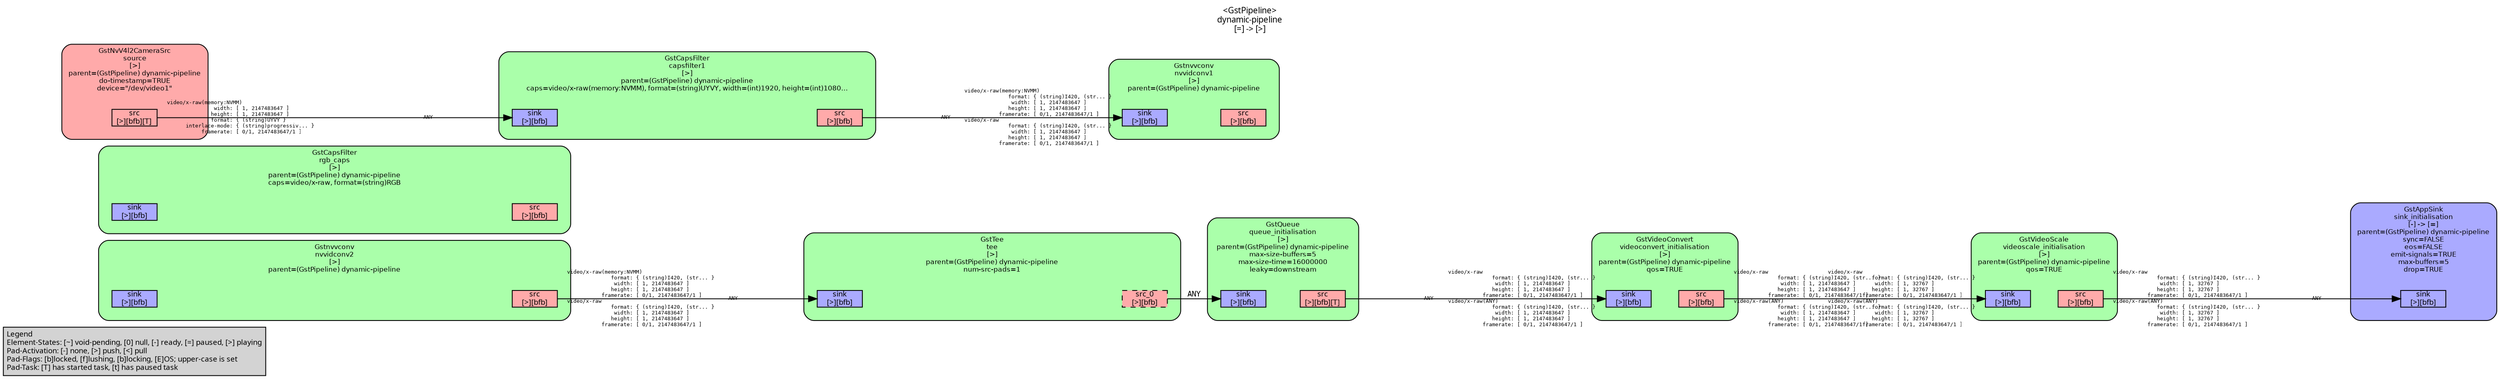 digraph pipeline {
  rankdir=LR;
  fontname="sans";
  fontsize="10";
  labelloc=t;
  nodesep=.1;
  ranksep=.2;
  label="<GstPipeline>\ndynamic-pipeline\n[=] -> [>]";
  node [style="filled,rounded", shape=box, fontsize="9", fontname="sans", margin="0.0,0.0"];
  edge [labelfontsize="6", fontsize="9", fontname="monospace"];
  
  legend [
    pos="0,0!",
    margin="0.05,0.05",
    style="filled",
    label="Legend\lElement-States: [~] void-pending, [0] null, [-] ready, [=] paused, [>] playing\lPad-Activation: [-] none, [>] push, [<] pull\lPad-Flags: [b]locked, [f]lushing, [b]locking, [E]OS; upper-case is set\lPad-Task: [T] has started task, [t] has paused task\l",
  ];
  subgraph cluster_sink_initialisation_0x14cf7f30 {
    fontname="Bitstream Vera Sans";
    fontsize="8";
    style="filled,rounded";
    color=black;
    label="GstAppSink\nsink_initialisation\n[-] -> [=]\nparent=(GstPipeline) dynamic-pipeline\nsync=FALSE\neos=FALSE\nemit-signals=TRUE\nmax-buffers=5\ndrop=TRUE";
    subgraph cluster_sink_initialisation_0x14cf7f30_sink {
      label="";
      style="invis";
      sink_initialisation_0x14cf7f30_sink_0x14cfb080 [color=black, fillcolor="#aaaaff", label="sink\n[>][bfb]", height="0.2", style="filled,solid"];
    }

    fillcolor="#aaaaff";
  }

  subgraph cluster_videoscale_initialisation_0x14cf6ae0 {
    fontname="Bitstream Vera Sans";
    fontsize="8";
    style="filled,rounded";
    color=black;
    label="GstVideoScale\nvideoscale_initialisation\n[>]\nparent=(GstPipeline) dynamic-pipeline\nqos=TRUE";
    subgraph cluster_videoscale_initialisation_0x14cf6ae0_sink {
      label="";
      style="invis";
      videoscale_initialisation_0x14cf6ae0_sink_0x14cfabe0 [color=black, fillcolor="#aaaaff", label="sink\n[>][bfb]", height="0.2", style="filled,solid"];
    }

    subgraph cluster_videoscale_initialisation_0x14cf6ae0_src {
      label="";
      style="invis";
      videoscale_initialisation_0x14cf6ae0_src_0x14cfae30 [color=black, fillcolor="#ffaaaa", label="src\n[>][bfb]", height="0.2", style="filled,solid"];
    }

    videoscale_initialisation_0x14cf6ae0_sink_0x14cfabe0 -> videoscale_initialisation_0x14cf6ae0_src_0x14cfae30 [style="invis"];
    fillcolor="#aaffaa";
  }

  videoscale_initialisation_0x14cf6ae0_src_0x14cfae30 -> sink_initialisation_0x14cf7f30_sink_0x14cfb080 [labeldistance="10", labelangle="0", label="                                                  ", taillabel="video/x-raw\l              format: { (string)I420, (str... }\l               width: [ 1, 32767 ]\l              height: [ 1, 32767 ]\l           framerate: [ 0/1, 2147483647/1 ]\lvideo/x-raw(ANY)\l              format: { (string)I420, (str... }\l               width: [ 1, 32767 ]\l              height: [ 1, 32767 ]\l           framerate: [ 0/1, 2147483647/1 ]\l", headlabel="ANY"]
  subgraph cluster_videoconvert_initialisation_0x14cf7330 {
    fontname="Bitstream Vera Sans";
    fontsize="8";
    style="filled,rounded";
    color=black;
    label="GstVideoConvert\nvideoconvert_initialisation\n[>]\nparent=(GstPipeline) dynamic-pipeline\nqos=TRUE";
    subgraph cluster_videoconvert_initialisation_0x14cf7330_sink {
      label="";
      style="invis";
      videoconvert_initialisation_0x14cf7330_sink_0x14cfa740 [color=black, fillcolor="#aaaaff", label="sink\n[>][bfb]", height="0.2", style="filled,solid"];
    }

    subgraph cluster_videoconvert_initialisation_0x14cf7330_src {
      label="";
      style="invis";
      videoconvert_initialisation_0x14cf7330_src_0x14cfa990 [color=black, fillcolor="#ffaaaa", label="src\n[>][bfb]", height="0.2", style="filled,solid"];
    }

    videoconvert_initialisation_0x14cf7330_sink_0x14cfa740 -> videoconvert_initialisation_0x14cf7330_src_0x14cfa990 [style="invis"];
    fillcolor="#aaffaa";
  }

  videoconvert_initialisation_0x14cf7330_src_0x14cfa990 -> videoscale_initialisation_0x14cf6ae0_sink_0x14cfabe0 [labeldistance="10", labelangle="0", label="                                                  ", taillabel="video/x-raw\l              format: { (string)I420, (str... }\l               width: [ 1, 2147483647 ]\l              height: [ 1, 2147483647 ]\l           framerate: [ 0/1, 2147483647/1 ]\lvideo/x-raw(ANY)\l              format: { (string)I420, (str... }\l               width: [ 1, 2147483647 ]\l              height: [ 1, 2147483647 ]\l           framerate: [ 0/1, 2147483647/1 ]\l", headlabel="video/x-raw\l              format: { (string)I420, (str... }\l               width: [ 1, 32767 ]\l              height: [ 1, 32767 ]\l           framerate: [ 0/1, 2147483647/1 ]\lvideo/x-raw(ANY)\l              format: { (string)I420, (str... }\l               width: [ 1, 32767 ]\l              height: [ 1, 32767 ]\l           framerate: [ 0/1, 2147483647/1 ]\l"]
  subgraph cluster_queue_initialisation_0x14cca430 {
    fontname="Bitstream Vera Sans";
    fontsize="8";
    style="filled,rounded";
    color=black;
    label="GstQueue\nqueue_initialisation\n[>]\nparent=(GstPipeline) dynamic-pipeline\nmax-size-buffers=5\nmax-size-time=16000000\nleaky=downstream";
    subgraph cluster_queue_initialisation_0x14cca430_sink {
      label="";
      style="invis";
      queue_initialisation_0x14cca430_sink_0x14cfa2a0 [color=black, fillcolor="#aaaaff", label="sink\n[>][bfb]", height="0.2", style="filled,solid"];
    }

    subgraph cluster_queue_initialisation_0x14cca430_src {
      label="";
      style="invis";
      queue_initialisation_0x14cca430_src_0x14cfa4f0 [color=black, fillcolor="#ffaaaa", label="src\n[>][bfb][T]", height="0.2", style="filled,solid"];
    }

    queue_initialisation_0x14cca430_sink_0x14cfa2a0 -> queue_initialisation_0x14cca430_src_0x14cfa4f0 [style="invis"];
    fillcolor="#aaffaa";
  }

  queue_initialisation_0x14cca430_src_0x14cfa4f0 -> videoconvert_initialisation_0x14cf7330_sink_0x14cfa740 [labeldistance="10", labelangle="0", label="                                                  ", taillabel="ANY", headlabel="video/x-raw\l              format: { (string)I420, (str... }\l               width: [ 1, 2147483647 ]\l              height: [ 1, 2147483647 ]\l           framerate: [ 0/1, 2147483647/1 ]\lvideo/x-raw(ANY)\l              format: { (string)I420, (str... }\l               width: [ 1, 2147483647 ]\l              height: [ 1, 2147483647 ]\l           framerate: [ 0/1, 2147483647/1 ]\l"]
  subgraph cluster_tee_0x14cbc150 {
    fontname="Bitstream Vera Sans";
    fontsize="8";
    style="filled,rounded";
    color=black;
    label="GstTee\ntee\n[>]\nparent=(GstPipeline) dynamic-pipeline\nnum-src-pads=1";
    subgraph cluster_tee_0x14cbc150_sink {
      label="";
      style="invis";
      tee_0x14cbc150_sink_0x14cfa050 [color=black, fillcolor="#aaaaff", label="sink\n[>][bfb]", height="0.2", style="filled,solid"];
    }

    subgraph cluster_tee_0x14cbc150_src {
      label="";
      style="invis";
      tee_0x14cbc150_src_0_0x14cf42c0 [color=black, fillcolor="#ffaaaa", label="src_0\n[>][bfb]", height="0.2", style="filled,dashed"];
    }

    tee_0x14cbc150_sink_0x14cfa050 -> tee_0x14cbc150_src_0_0x14cf42c0 [style="invis"];
    fillcolor="#aaffaa";
  }

  tee_0x14cbc150_src_0_0x14cf42c0 -> queue_initialisation_0x14cca430_sink_0x14cfa2a0 [label="ANY"]
  subgraph cluster_nvvidconv2_0x14ce5c60 {
    fontname="Bitstream Vera Sans";
    fontsize="8";
    style="filled,rounded";
    color=black;
    label="Gstnvvconv\nnvvidconv2\n[>]\nparent=(GstPipeline) dynamic-pipeline";
    subgraph cluster_nvvidconv2_0x14ce5c60_sink {
      label="";
      style="invis";
      nvvidconv2_0x14ce5c60_sink_0x14cd7a30 [color=black, fillcolor="#aaaaff", label="sink\n[>][bfb]", height="0.2", style="filled,solid"];
    }

    subgraph cluster_nvvidconv2_0x14ce5c60_src {
      label="";
      style="invis";
      nvvidconv2_0x14ce5c60_src_0x14cd7c80 [color=black, fillcolor="#ffaaaa", label="src\n[>][bfb]", height="0.2", style="filled,solid"];
    }

    nvvidconv2_0x14ce5c60_sink_0x14cd7a30 -> nvvidconv2_0x14ce5c60_src_0x14cd7c80 [style="invis"];
    fillcolor="#aaffaa";
  }

  nvvidconv2_0x14ce5c60_src_0x14cd7c80 -> tee_0x14cbc150_sink_0x14cfa050 [labeldistance="10", labelangle="0", label="                                                  ", taillabel="video/x-raw(memory:NVMM)\l              format: { (string)I420, (str... }\l               width: [ 1, 2147483647 ]\l              height: [ 1, 2147483647 ]\l           framerate: [ 0/1, 2147483647/1 ]\lvideo/x-raw\l              format: { (string)I420, (str... }\l               width: [ 1, 2147483647 ]\l              height: [ 1, 2147483647 ]\l           framerate: [ 0/1, 2147483647/1 ]\l", headlabel="ANY"]
  subgraph cluster_rgb_caps_0x14cb6c30 {
    fontname="Bitstream Vera Sans";
    fontsize="8";
    style="filled,rounded";
    color=black;
    label="GstCapsFilter\nrgb_caps\n[>]\nparent=(GstPipeline) dynamic-pipeline\ncaps=video/x-raw, format=(string)RGB";
    subgraph cluster_rgb_caps_0x14cb6c30_sink {
      label="";
      style="invis";
      rgb_caps_0x14cb6c30_sink_0x14cd7590 [color=black, fillcolor="#aaaaff", label="sink\n[>][bfb]", height="0.2", style="filled,solid"];
    }

    subgraph cluster_rgb_caps_0x14cb6c30_src {
      label="";
      style="invis";
      rgb_caps_0x14cb6c30_src_0x14cd77e0 [color=black, fillcolor="#ffaaaa", label="src\n[>][bfb]", height="0.2", style="filled,solid"];
    }

    rgb_caps_0x14cb6c30_sink_0x14cd7590 -> rgb_caps_0x14cb6c30_src_0x14cd77e0 [style="invis"];
    fillcolor="#aaffaa";
  }

  subgraph cluster_nvvidconv1_0x14ce7550 {
    fontname="Bitstream Vera Sans";
    fontsize="8";
    style="filled,rounded";
    color=black;
    label="Gstnvvconv\nnvvidconv1\n[>]\nparent=(GstPipeline) dynamic-pipeline";
    subgraph cluster_nvvidconv1_0x14ce7550_sink {
      label="";
      style="invis";
      nvvidconv1_0x14ce7550_sink_0x14cd70f0 [color=black, fillcolor="#aaaaff", label="sink\n[>][bfb]", height="0.2", style="filled,solid"];
    }

    subgraph cluster_nvvidconv1_0x14ce7550_src {
      label="";
      style="invis";
      nvvidconv1_0x14ce7550_src_0x14cd7340 [color=black, fillcolor="#ffaaaa", label="src\n[>][bfb]", height="0.2", style="filled,solid"];
    }

    nvvidconv1_0x14ce7550_sink_0x14cd70f0 -> nvvidconv1_0x14ce7550_src_0x14cd7340 [style="invis"];
    fillcolor="#aaffaa";
  }

  subgraph cluster_capsfilter1_0x14cb68f0 {
    fontname="Bitstream Vera Sans";
    fontsize="8";
    style="filled,rounded";
    color=black;
    label="GstCapsFilter\ncapsfilter1\n[>]\nparent=(GstPipeline) dynamic-pipeline\ncaps=video/x-raw(memory:NVMM), format=(string)UYVY, width=(int)1920, height=(int)1080…";
    subgraph cluster_capsfilter1_0x14cb68f0_sink {
      label="";
      style="invis";
      capsfilter1_0x14cb68f0_sink_0x14cd6c50 [color=black, fillcolor="#aaaaff", label="sink\n[>][bfb]", height="0.2", style="filled,solid"];
    }

    subgraph cluster_capsfilter1_0x14cb68f0_src {
      label="";
      style="invis";
      capsfilter1_0x14cb68f0_src_0x14cd6ea0 [color=black, fillcolor="#ffaaaa", label="src\n[>][bfb]", height="0.2", style="filled,solid"];
    }

    capsfilter1_0x14cb68f0_sink_0x14cd6c50 -> capsfilter1_0x14cb68f0_src_0x14cd6ea0 [style="invis"];
    fillcolor="#aaffaa";
  }

  capsfilter1_0x14cb68f0_src_0x14cd6ea0 -> nvvidconv1_0x14ce7550_sink_0x14cd70f0 [labeldistance="10", labelangle="0", label="                                                  ", taillabel="ANY", headlabel="video/x-raw(memory:NVMM)\l              format: { (string)I420, (str... }\l               width: [ 1, 2147483647 ]\l              height: [ 1, 2147483647 ]\l           framerate: [ 0/1, 2147483647/1 ]\lvideo/x-raw\l              format: { (string)I420, (str... }\l               width: [ 1, 2147483647 ]\l              height: [ 1, 2147483647 ]\l           framerate: [ 0/1, 2147483647/1 ]\l"]
  subgraph cluster_source_0x14cec8c0 {
    fontname="Bitstream Vera Sans";
    fontsize="8";
    style="filled,rounded";
    color=black;
    label="GstNvV4l2CameraSrc\nsource\n[>]\nparent=(GstPipeline) dynamic-pipeline\ndo-timestamp=TRUE\ndevice=\"/dev/video1\"";
    subgraph cluster_source_0x14cec8c0_src {
      label="";
      style="invis";
      source_0x14cec8c0_src_0x14cd6a00 [color=black, fillcolor="#ffaaaa", label="src\n[>][bfb][T]", height="0.2", style="filled,solid"];
    }

    fillcolor="#ffaaaa";
  }

  source_0x14cec8c0_src_0x14cd6a00 -> capsfilter1_0x14cb68f0_sink_0x14cd6c50 [labeldistance="10", labelangle="0", label="                                                  ", taillabel="video/x-raw(memory:NVMM)\l               width: [ 1, 2147483647 ]\l              height: [ 1, 2147483647 ]\l              format: { (string)UYVY }\l      interlace-mode: { (string)progressiv... }\l           framerate: [ 0/1, 2147483647/1 ]\l", headlabel="ANY"]
}

